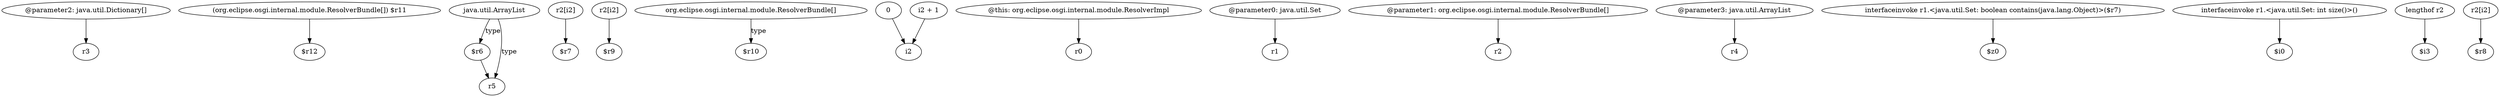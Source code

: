digraph g {
0[label="@parameter2: java.util.Dictionary[]"]
1[label="r3"]
0->1[label=""]
2[label="(org.eclipse.osgi.internal.module.ResolverBundle[]) $r11"]
3[label="$r12"]
2->3[label=""]
4[label="java.util.ArrayList"]
5[label="$r6"]
4->5[label="type"]
6[label="r2[i2]"]
7[label="$r7"]
6->7[label=""]
8[label="r2[i2]"]
9[label="$r9"]
8->9[label=""]
10[label="org.eclipse.osgi.internal.module.ResolverBundle[]"]
11[label="$r10"]
10->11[label="type"]
12[label="0"]
13[label="i2"]
12->13[label=""]
14[label="@this: org.eclipse.osgi.internal.module.ResolverImpl"]
15[label="r0"]
14->15[label=""]
16[label="i2 + 1"]
16->13[label=""]
17[label="r5"]
5->17[label=""]
18[label="@parameter0: java.util.Set"]
19[label="r1"]
18->19[label=""]
20[label="@parameter1: org.eclipse.osgi.internal.module.ResolverBundle[]"]
21[label="r2"]
20->21[label=""]
4->17[label="type"]
22[label="@parameter3: java.util.ArrayList"]
23[label="r4"]
22->23[label=""]
24[label="interfaceinvoke r1.<java.util.Set: boolean contains(java.lang.Object)>($r7)"]
25[label="$z0"]
24->25[label=""]
26[label="interfaceinvoke r1.<java.util.Set: int size()>()"]
27[label="$i0"]
26->27[label=""]
28[label="lengthof r2"]
29[label="$i3"]
28->29[label=""]
30[label="r2[i2]"]
31[label="$r8"]
30->31[label=""]
}
